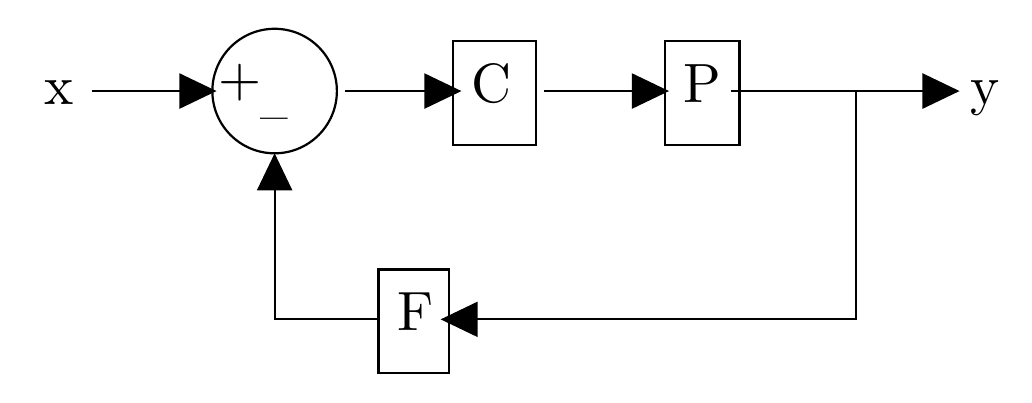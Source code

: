 

\tikzset{every picture/.style={line width=0.75pt}} %set default line width to 0.75pt        

\begin{tikzpicture}[x=0.75pt,y=0.75pt,yscale=-1,xscale=1, thick, scale=2.0, every node/.style={scale=2.0}]
%uncomment if require: \path (0,101); %set diagram left start at 0, and has height of 101

%Straight Lines [id:da5523748626192453] 
\draw    (80,19) -- (105,19) ;
\draw [shift={(108,19)}, rotate = 180] [fill={rgb, 255:red, 0; green, 0; blue, 0 }  ][line width=0.08]  [draw opacity=0] (8.93,-4.29) -- (0,0) -- (8.93,4.29) -- cycle    ;
%Straight Lines [id:da3339718462186836] 
\draw    (128,19) -- (155,19) ;
\draw [shift={(158,19)}, rotate = 180] [fill={rgb, 255:red, 0; green, 0; blue, 0 }  ][line width=0.08]  [draw opacity=0] (8.93,-4.29) -- (0,0) -- (8.93,4.29) -- cycle    ;
%Straight Lines [id:da8953286633069386] 
\draw    (173,19) -- (225,19) ;
\draw [shift={(228,19)}, rotate = 180] [fill={rgb, 255:red, 0; green, 0; blue, 0 }  ][line width=0.08]  [draw opacity=0] (8.93,-4.29) -- (0,0) -- (8.93,4.29) -- cycle    ;
%Straight Lines [id:da8861023692104835] 
\draw    (203,19) -- (203,74) -- (106,74) ;
\draw [shift={(103,74)}, rotate = 360] [fill={rgb, 255:red, 0; green, 0; blue, 0 }  ][line width=0.08]  [draw opacity=0] (8.93,-4.29) -- (0,0) -- (8.93,4.29) -- cycle    ;
%Straight Lines [id:da16951160745617155] 
\draw    (88,74) -- (63,74) -- (63,37) ;
\draw [shift={(63,34)}, rotate = 450] [fill={rgb, 255:red, 0; green, 0; blue, 0 }  ][line width=0.08]  [draw opacity=0] (8.93,-4.29) -- (0,0) -- (8.93,4.29) -- cycle    ;
%Straight Lines [id:da9897349414536416] 
\draw    (19,19) -- (46,19) ;
\draw [shift={(49,19)}, rotate = 180] [fill={rgb, 255:red, 0; green, 0; blue, 0 }  ][line width=0.08]  [draw opacity=0] (8.93,-4.29) -- (0,0) -- (8.93,4.29) -- cycle    ;
%Shape: Circle [id:dp16935813826192136] 
\draw   (48,19) .. controls (48,10.72) and (54.72,4) .. (63,4) .. controls (71.28,4) and (78,10.72) .. (78,19) .. controls (78,27.28) and (71.28,34) .. (63,34) .. controls (54.72,34) and (48,27.28) .. (48,19) -- cycle ;


% Text Node
\draw    (106,7) -- (126,7) -- (126,32) -- (106,32) -- cycle  ;
\draw (109,11) node [anchor=north west][inner sep=0.75pt]   [align=left] {$\mathrm{C}$};
% Text Node
\draw    (157,7) -- (175,7) -- (175,32) -- (157,32) -- cycle  ;
\draw (160,11) node [anchor=north west][inner sep=0.75pt]   [align=left] {$\mathrm{P}$};
% Text Node
\draw (6,15) node [anchor=north west][inner sep=0.75pt]   [align=left] {$\mathrm{x}$};
% Text Node
\draw (58,22) node [anchor=north west][inner sep=0.75pt]   [align=left] {\mbox{--}};
% Text Node
\draw (48,11) node [anchor=north west][inner sep=0.75pt]   [align=left] {+};
% Text Node
\draw    (88,62) -- (105,62) -- (105,87) -- (88,87) -- cycle  ;
\draw (91,66) node [anchor=north west][inner sep=0.75pt]   [align=left] {$\mathrm{F}$};
% Text Node
\draw (229,15) node [anchor=north west][inner sep=0.75pt]   [align=left] {$\mathrm{y}$};
% Text Node
%\draw (0,30) node [anchor=north west][inner sep=0.75pt]   [align=left] {C: Control\\P: Plant\\F: Feedback};

\end{tikzpicture}

